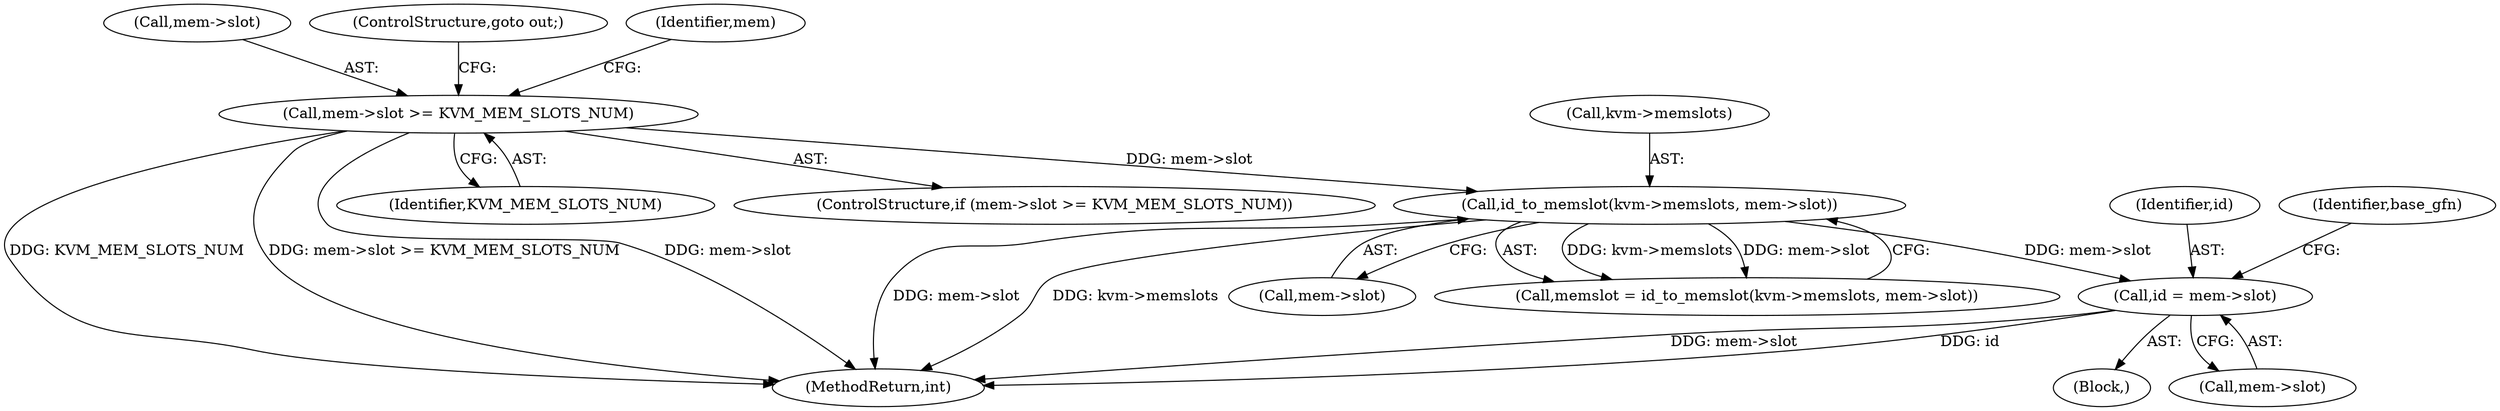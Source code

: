 digraph "0_linux_09ca8e1173bcb12e2a449698c9ae3b86a8a10195_0@pointer" {
"1000237" [label="(Call,id = mem->slot)"];
"1000195" [label="(Call,id_to_memslot(kvm->memslots, mem->slot))"];
"1000174" [label="(Call,mem->slot >= KVM_MEM_SLOTS_NUM)"];
"1000195" [label="(Call,id_to_memslot(kvm->memslots, mem->slot))"];
"1000118" [label="(Block,)"];
"1000238" [label="(Identifier,id)"];
"1000237" [label="(Call,id = mem->slot)"];
"1000174" [label="(Call,mem->slot >= KVM_MEM_SLOTS_NUM)"];
"1000243" [label="(Identifier,base_gfn)"];
"1000193" [label="(Call,memslot = id_to_memslot(kvm->memslots, mem->slot))"];
"1000199" [label="(Call,mem->slot)"];
"1000175" [label="(Call,mem->slot)"];
"1000196" [label="(Call,kvm->memslots)"];
"1000617" [label="(MethodReturn,int)"];
"1000178" [label="(Identifier,KVM_MEM_SLOTS_NUM)"];
"1000179" [label="(ControlStructure,goto out;)"];
"1000239" [label="(Call,mem->slot)"];
"1000173" [label="(ControlStructure,if (mem->slot >= KVM_MEM_SLOTS_NUM))"];
"1000184" [label="(Identifier,mem)"];
"1000237" -> "1000118"  [label="AST: "];
"1000237" -> "1000239"  [label="CFG: "];
"1000238" -> "1000237"  [label="AST: "];
"1000239" -> "1000237"  [label="AST: "];
"1000243" -> "1000237"  [label="CFG: "];
"1000237" -> "1000617"  [label="DDG: mem->slot"];
"1000237" -> "1000617"  [label="DDG: id"];
"1000195" -> "1000237"  [label="DDG: mem->slot"];
"1000195" -> "1000193"  [label="AST: "];
"1000195" -> "1000199"  [label="CFG: "];
"1000196" -> "1000195"  [label="AST: "];
"1000199" -> "1000195"  [label="AST: "];
"1000193" -> "1000195"  [label="CFG: "];
"1000195" -> "1000617"  [label="DDG: mem->slot"];
"1000195" -> "1000617"  [label="DDG: kvm->memslots"];
"1000195" -> "1000193"  [label="DDG: kvm->memslots"];
"1000195" -> "1000193"  [label="DDG: mem->slot"];
"1000174" -> "1000195"  [label="DDG: mem->slot"];
"1000174" -> "1000173"  [label="AST: "];
"1000174" -> "1000178"  [label="CFG: "];
"1000175" -> "1000174"  [label="AST: "];
"1000178" -> "1000174"  [label="AST: "];
"1000179" -> "1000174"  [label="CFG: "];
"1000184" -> "1000174"  [label="CFG: "];
"1000174" -> "1000617"  [label="DDG: KVM_MEM_SLOTS_NUM"];
"1000174" -> "1000617"  [label="DDG: mem->slot >= KVM_MEM_SLOTS_NUM"];
"1000174" -> "1000617"  [label="DDG: mem->slot"];
}
